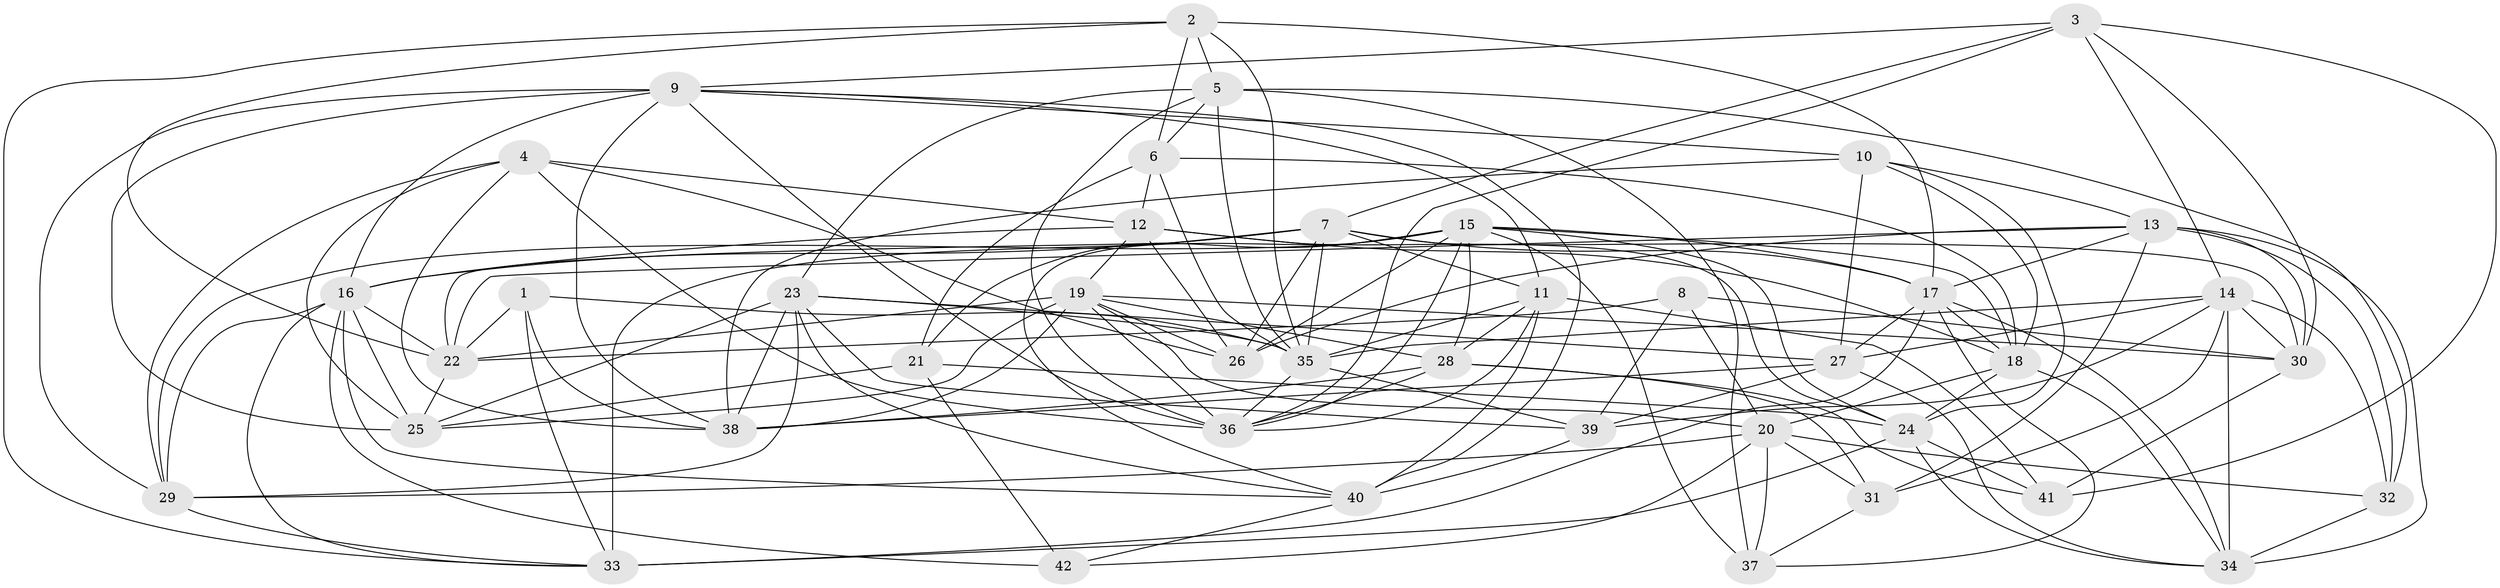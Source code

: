 // original degree distribution, {4: 1.0}
// Generated by graph-tools (version 1.1) at 2025/38/03/04/25 23:38:09]
// undirected, 42 vertices, 147 edges
graph export_dot {
  node [color=gray90,style=filled];
  1;
  2;
  3;
  4;
  5;
  6;
  7;
  8;
  9;
  10;
  11;
  12;
  13;
  14;
  15;
  16;
  17;
  18;
  19;
  20;
  21;
  22;
  23;
  24;
  25;
  26;
  27;
  28;
  29;
  30;
  31;
  32;
  33;
  34;
  35;
  36;
  37;
  38;
  39;
  40;
  41;
  42;
  1 -- 22 [weight=1.0];
  1 -- 33 [weight=1.0];
  1 -- 35 [weight=1.0];
  1 -- 38 [weight=1.0];
  2 -- 5 [weight=1.0];
  2 -- 6 [weight=1.0];
  2 -- 17 [weight=1.0];
  2 -- 22 [weight=1.0];
  2 -- 33 [weight=1.0];
  2 -- 35 [weight=1.0];
  3 -- 7 [weight=1.0];
  3 -- 9 [weight=1.0];
  3 -- 14 [weight=1.0];
  3 -- 30 [weight=1.0];
  3 -- 36 [weight=1.0];
  3 -- 41 [weight=1.0];
  4 -- 12 [weight=1.0];
  4 -- 25 [weight=1.0];
  4 -- 26 [weight=2.0];
  4 -- 29 [weight=1.0];
  4 -- 36 [weight=2.0];
  4 -- 38 [weight=1.0];
  5 -- 6 [weight=1.0];
  5 -- 23 [weight=2.0];
  5 -- 32 [weight=2.0];
  5 -- 35 [weight=1.0];
  5 -- 36 [weight=1.0];
  5 -- 37 [weight=2.0];
  6 -- 12 [weight=2.0];
  6 -- 18 [weight=1.0];
  6 -- 21 [weight=2.0];
  6 -- 35 [weight=1.0];
  7 -- 11 [weight=1.0];
  7 -- 16 [weight=1.0];
  7 -- 17 [weight=1.0];
  7 -- 22 [weight=1.0];
  7 -- 26 [weight=1.0];
  7 -- 30 [weight=1.0];
  7 -- 33 [weight=2.0];
  7 -- 35 [weight=1.0];
  8 -- 20 [weight=1.0];
  8 -- 22 [weight=1.0];
  8 -- 30 [weight=1.0];
  8 -- 39 [weight=1.0];
  9 -- 10 [weight=1.0];
  9 -- 11 [weight=1.0];
  9 -- 16 [weight=1.0];
  9 -- 25 [weight=2.0];
  9 -- 29 [weight=1.0];
  9 -- 36 [weight=1.0];
  9 -- 38 [weight=1.0];
  9 -- 40 [weight=1.0];
  10 -- 13 [weight=1.0];
  10 -- 18 [weight=1.0];
  10 -- 24 [weight=1.0];
  10 -- 27 [weight=1.0];
  10 -- 38 [weight=1.0];
  11 -- 28 [weight=1.0];
  11 -- 35 [weight=3.0];
  11 -- 36 [weight=1.0];
  11 -- 40 [weight=2.0];
  11 -- 41 [weight=1.0];
  12 -- 16 [weight=1.0];
  12 -- 18 [weight=1.0];
  12 -- 19 [weight=1.0];
  12 -- 24 [weight=1.0];
  12 -- 26 [weight=1.0];
  13 -- 17 [weight=1.0];
  13 -- 22 [weight=1.0];
  13 -- 26 [weight=2.0];
  13 -- 30 [weight=1.0];
  13 -- 31 [weight=2.0];
  13 -- 32 [weight=1.0];
  13 -- 34 [weight=1.0];
  14 -- 27 [weight=1.0];
  14 -- 30 [weight=2.0];
  14 -- 31 [weight=1.0];
  14 -- 32 [weight=1.0];
  14 -- 34 [weight=2.0];
  14 -- 35 [weight=1.0];
  14 -- 39 [weight=1.0];
  15 -- 17 [weight=1.0];
  15 -- 18 [weight=1.0];
  15 -- 21 [weight=1.0];
  15 -- 24 [weight=1.0];
  15 -- 26 [weight=1.0];
  15 -- 28 [weight=1.0];
  15 -- 29 [weight=1.0];
  15 -- 36 [weight=1.0];
  15 -- 37 [weight=1.0];
  15 -- 40 [weight=1.0];
  16 -- 22 [weight=1.0];
  16 -- 25 [weight=1.0];
  16 -- 29 [weight=1.0];
  16 -- 33 [weight=1.0];
  16 -- 40 [weight=1.0];
  16 -- 42 [weight=2.0];
  17 -- 18 [weight=1.0];
  17 -- 27 [weight=1.0];
  17 -- 33 [weight=2.0];
  17 -- 34 [weight=1.0];
  17 -- 37 [weight=1.0];
  18 -- 20 [weight=1.0];
  18 -- 24 [weight=1.0];
  18 -- 34 [weight=1.0];
  19 -- 20 [weight=2.0];
  19 -- 22 [weight=1.0];
  19 -- 25 [weight=1.0];
  19 -- 26 [weight=1.0];
  19 -- 28 [weight=1.0];
  19 -- 30 [weight=1.0];
  19 -- 36 [weight=1.0];
  19 -- 38 [weight=1.0];
  20 -- 29 [weight=1.0];
  20 -- 31 [weight=1.0];
  20 -- 32 [weight=1.0];
  20 -- 37 [weight=1.0];
  20 -- 42 [weight=2.0];
  21 -- 24 [weight=1.0];
  21 -- 25 [weight=1.0];
  21 -- 42 [weight=1.0];
  22 -- 25 [weight=1.0];
  23 -- 25 [weight=1.0];
  23 -- 27 [weight=1.0];
  23 -- 29 [weight=2.0];
  23 -- 35 [weight=1.0];
  23 -- 38 [weight=1.0];
  23 -- 39 [weight=1.0];
  23 -- 40 [weight=1.0];
  24 -- 33 [weight=2.0];
  24 -- 34 [weight=1.0];
  24 -- 41 [weight=2.0];
  27 -- 34 [weight=1.0];
  27 -- 38 [weight=2.0];
  27 -- 39 [weight=1.0];
  28 -- 31 [weight=1.0];
  28 -- 36 [weight=1.0];
  28 -- 38 [weight=2.0];
  28 -- 41 [weight=1.0];
  29 -- 33 [weight=1.0];
  30 -- 41 [weight=1.0];
  31 -- 37 [weight=1.0];
  32 -- 34 [weight=1.0];
  35 -- 36 [weight=1.0];
  35 -- 39 [weight=1.0];
  39 -- 40 [weight=1.0];
  40 -- 42 [weight=1.0];
}
